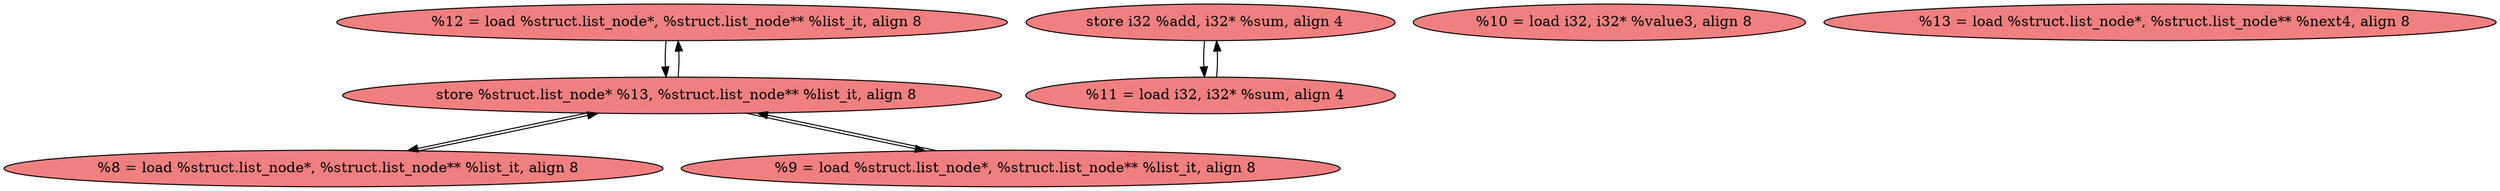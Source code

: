
digraph G {


node386 [fillcolor=lightcoral,label="  %12 = load %struct.list_node*, %struct.list_node** %list_it, align 8",shape=ellipse,style=filled ]
node385 [fillcolor=lightcoral,label="  store i32 %add, i32* %sum, align 4",shape=ellipse,style=filled ]
node382 [fillcolor=lightcoral,label="  %10 = load i32, i32* %value3, align 8",shape=ellipse,style=filled ]
node381 [fillcolor=lightcoral,label="  %8 = load %struct.list_node*, %struct.list_node** %list_it, align 8",shape=ellipse,style=filled ]
node380 [fillcolor=lightcoral,label="  %13 = load %struct.list_node*, %struct.list_node** %next4, align 8",shape=ellipse,style=filled ]
node383 [fillcolor=lightcoral,label="  %9 = load %struct.list_node*, %struct.list_node** %list_it, align 8",shape=ellipse,style=filled ]
node379 [fillcolor=lightcoral,label="  store %struct.list_node* %13, %struct.list_node** %list_it, align 8",shape=ellipse,style=filled ]
node384 [fillcolor=lightcoral,label="  %11 = load i32, i32* %sum, align 4",shape=ellipse,style=filled ]

node379->node386 [ ]
node386->node379 [ ]
node379->node383 [ ]
node383->node379 [ ]
node379->node381 [ ]
node385->node384 [ ]
node384->node385 [ ]
node381->node379 [ ]


}
